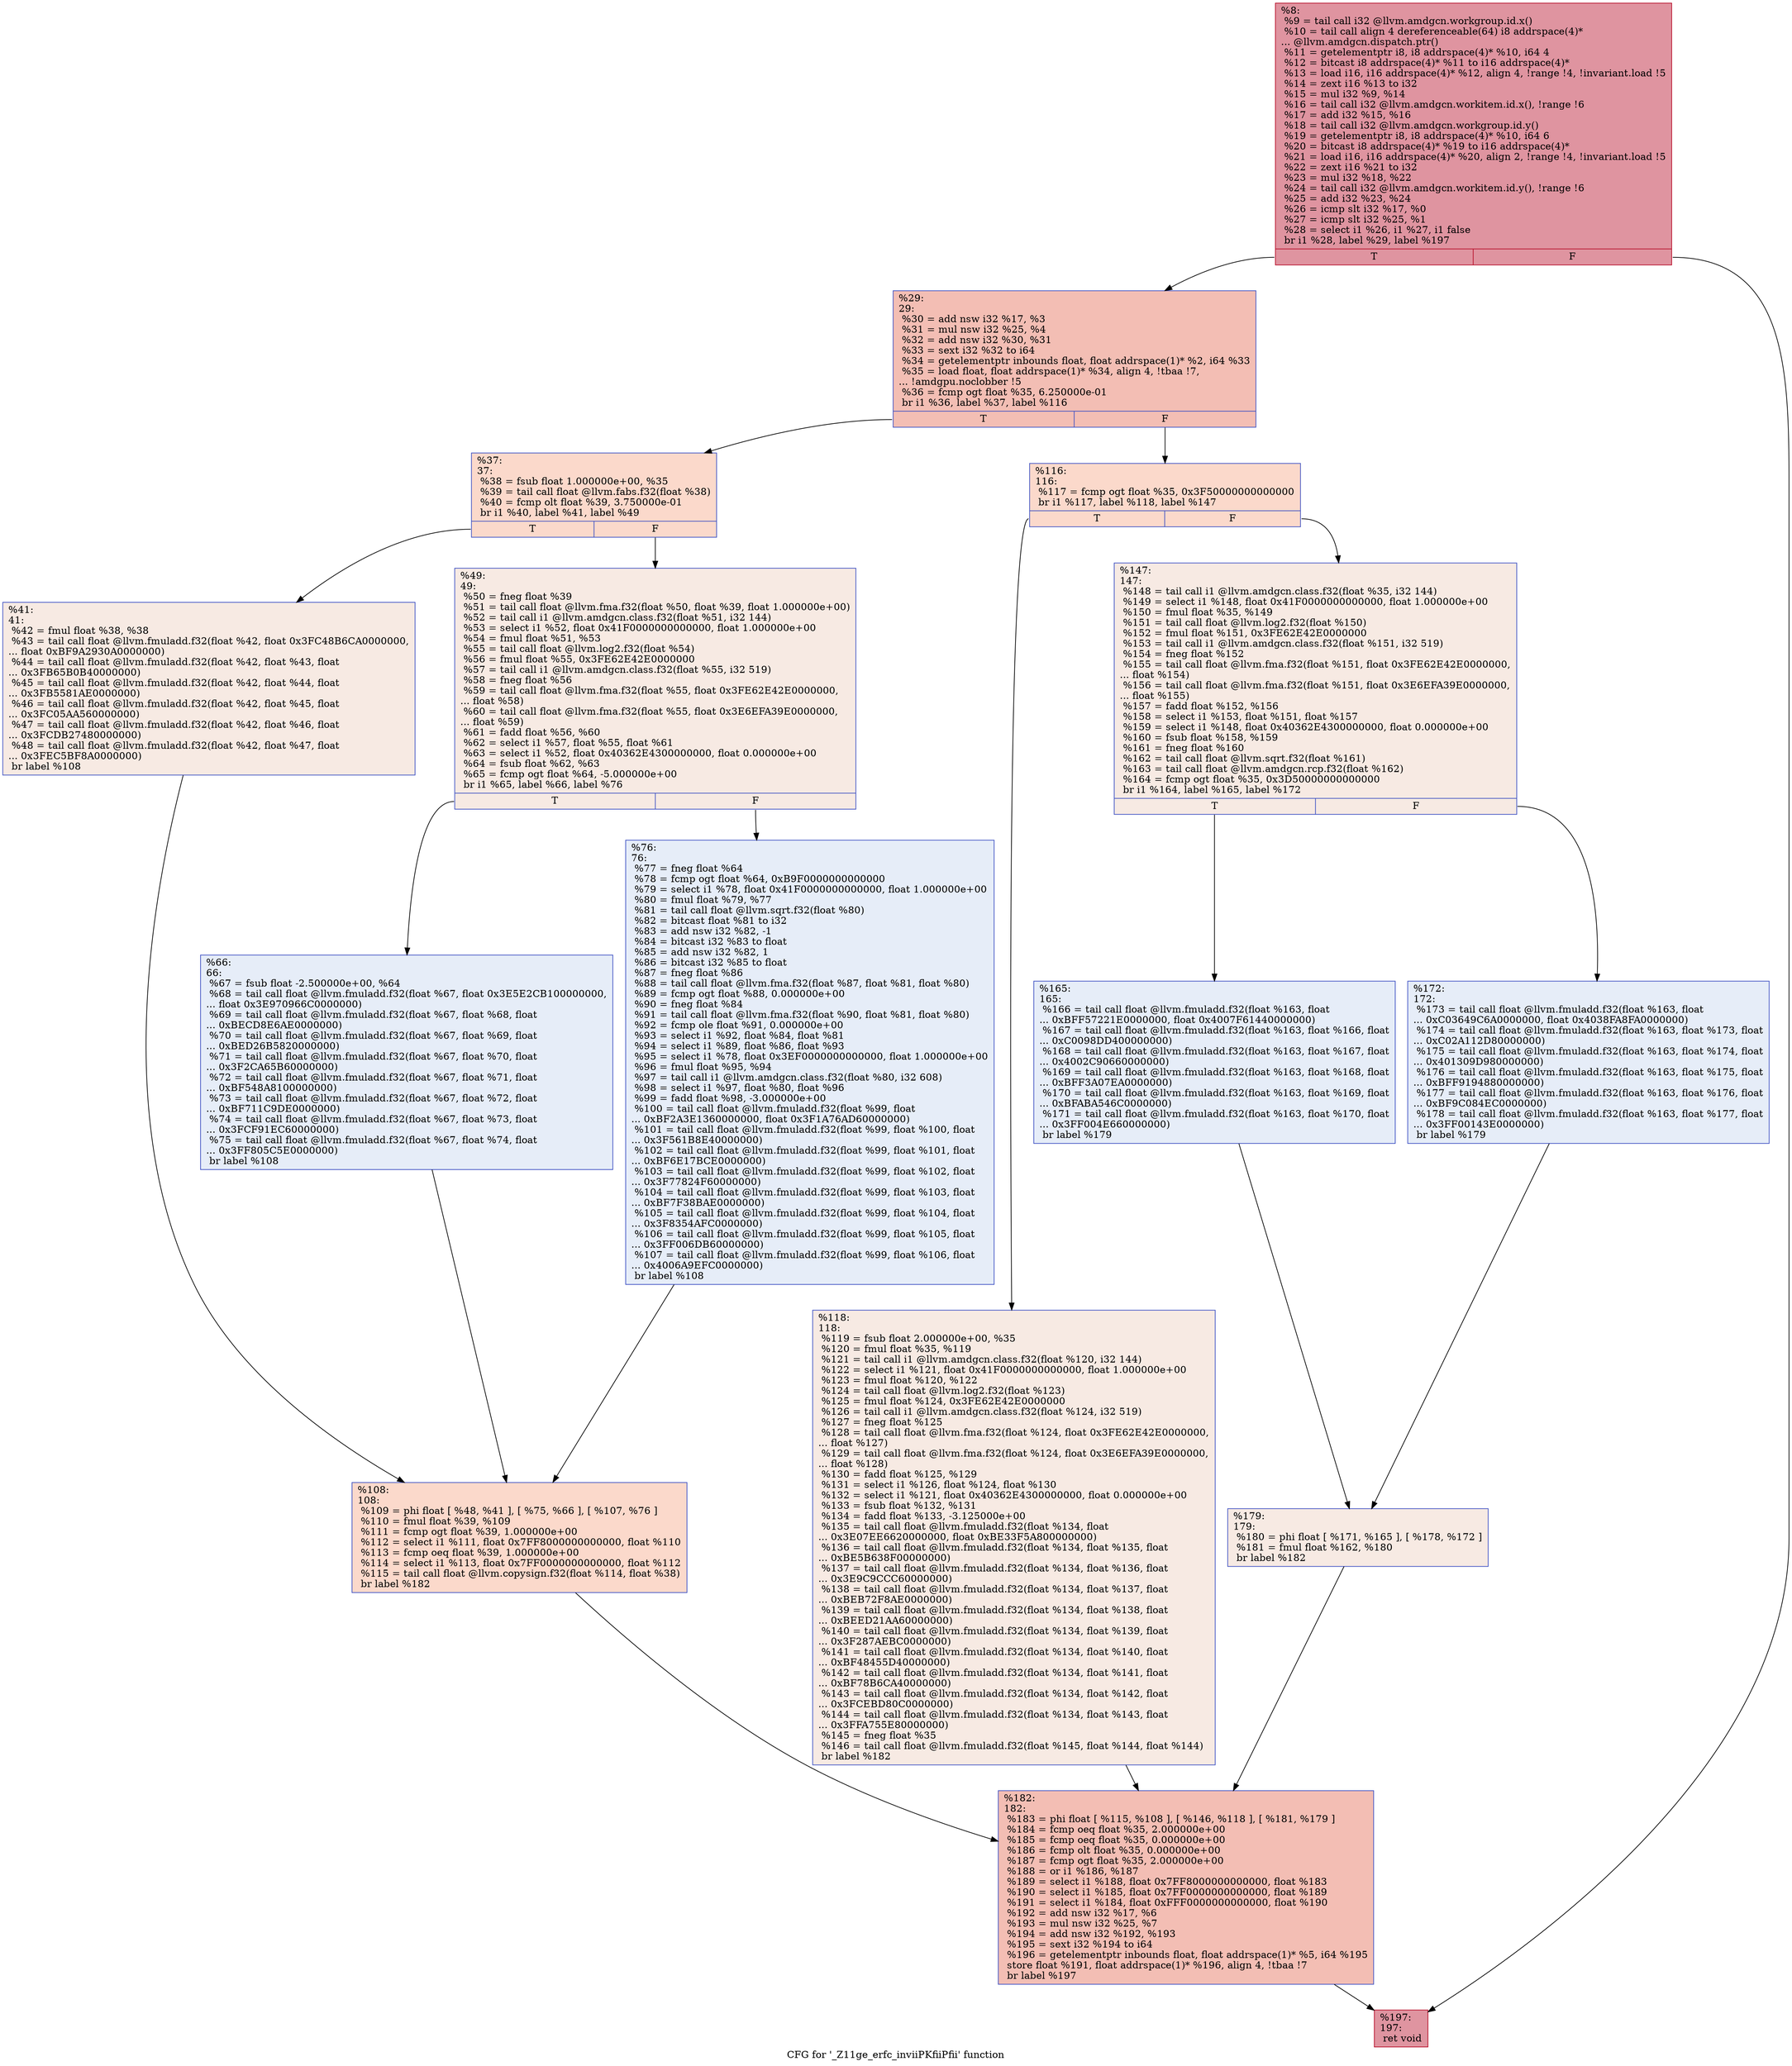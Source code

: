 digraph "CFG for '_Z11ge_erfc_inviiPKfiiPfii' function" {
	label="CFG for '_Z11ge_erfc_inviiPKfiiPfii' function";

	Node0x5654140 [shape=record,color="#b70d28ff", style=filled, fillcolor="#b70d2870",label="{%8:\l  %9 = tail call i32 @llvm.amdgcn.workgroup.id.x()\l  %10 = tail call align 4 dereferenceable(64) i8 addrspace(4)*\l... @llvm.amdgcn.dispatch.ptr()\l  %11 = getelementptr i8, i8 addrspace(4)* %10, i64 4\l  %12 = bitcast i8 addrspace(4)* %11 to i16 addrspace(4)*\l  %13 = load i16, i16 addrspace(4)* %12, align 4, !range !4, !invariant.load !5\l  %14 = zext i16 %13 to i32\l  %15 = mul i32 %9, %14\l  %16 = tail call i32 @llvm.amdgcn.workitem.id.x(), !range !6\l  %17 = add i32 %15, %16\l  %18 = tail call i32 @llvm.amdgcn.workgroup.id.y()\l  %19 = getelementptr i8, i8 addrspace(4)* %10, i64 6\l  %20 = bitcast i8 addrspace(4)* %19 to i16 addrspace(4)*\l  %21 = load i16, i16 addrspace(4)* %20, align 2, !range !4, !invariant.load !5\l  %22 = zext i16 %21 to i32\l  %23 = mul i32 %18, %22\l  %24 = tail call i32 @llvm.amdgcn.workitem.id.y(), !range !6\l  %25 = add i32 %23, %24\l  %26 = icmp slt i32 %17, %0\l  %27 = icmp slt i32 %25, %1\l  %28 = select i1 %26, i1 %27, i1 false\l  br i1 %28, label %29, label %197\l|{<s0>T|<s1>F}}"];
	Node0x5654140:s0 -> Node0x5657b80;
	Node0x5654140:s1 -> Node0x5657c10;
	Node0x5657b80 [shape=record,color="#3d50c3ff", style=filled, fillcolor="#e36c5570",label="{%29:\l29:                                               \l  %30 = add nsw i32 %17, %3\l  %31 = mul nsw i32 %25, %4\l  %32 = add nsw i32 %30, %31\l  %33 = sext i32 %32 to i64\l  %34 = getelementptr inbounds float, float addrspace(1)* %2, i64 %33\l  %35 = load float, float addrspace(1)* %34, align 4, !tbaa !7,\l... !amdgpu.noclobber !5\l  %36 = fcmp ogt float %35, 6.250000e-01\l  br i1 %36, label %37, label %116\l|{<s0>T|<s1>F}}"];
	Node0x5657b80:s0 -> Node0x5658e10;
	Node0x5657b80:s1 -> Node0x5658ea0;
	Node0x5658e10 [shape=record,color="#3d50c3ff", style=filled, fillcolor="#f7a88970",label="{%37:\l37:                                               \l  %38 = fsub float 1.000000e+00, %35\l  %39 = tail call float @llvm.fabs.f32(float %38)\l  %40 = fcmp olt float %39, 3.750000e-01\l  br i1 %40, label %41, label %49\l|{<s0>T|<s1>F}}"];
	Node0x5658e10:s0 -> Node0x5659300;
	Node0x5658e10:s1 -> Node0x5659390;
	Node0x5659300 [shape=record,color="#3d50c3ff", style=filled, fillcolor="#eed0c070",label="{%41:\l41:                                               \l  %42 = fmul float %38, %38\l  %43 = tail call float @llvm.fmuladd.f32(float %42, float 0x3FC48B6CA0000000,\l... float 0xBF9A2930A0000000)\l  %44 = tail call float @llvm.fmuladd.f32(float %42, float %43, float\l... 0x3FB65B0B40000000)\l  %45 = tail call float @llvm.fmuladd.f32(float %42, float %44, float\l... 0x3FB5581AE0000000)\l  %46 = tail call float @llvm.fmuladd.f32(float %42, float %45, float\l... 0x3FC05AA560000000)\l  %47 = tail call float @llvm.fmuladd.f32(float %42, float %46, float\l... 0x3FCDB27480000000)\l  %48 = tail call float @llvm.fmuladd.f32(float %42, float %47, float\l... 0x3FEC5BF8A0000000)\l  br label %108\l}"];
	Node0x5659300 -> Node0x5659ff0;
	Node0x5659390 [shape=record,color="#3d50c3ff", style=filled, fillcolor="#eed0c070",label="{%49:\l49:                                               \l  %50 = fneg float %39\l  %51 = tail call float @llvm.fma.f32(float %50, float %39, float 1.000000e+00)\l  %52 = tail call i1 @llvm.amdgcn.class.f32(float %51, i32 144)\l  %53 = select i1 %52, float 0x41F0000000000000, float 1.000000e+00\l  %54 = fmul float %51, %53\l  %55 = tail call float @llvm.log2.f32(float %54)\l  %56 = fmul float %55, 0x3FE62E42E0000000\l  %57 = tail call i1 @llvm.amdgcn.class.f32(float %55, i32 519)\l  %58 = fneg float %56\l  %59 = tail call float @llvm.fma.f32(float %55, float 0x3FE62E42E0000000,\l... float %58)\l  %60 = tail call float @llvm.fma.f32(float %55, float 0x3E6EFA39E0000000,\l... float %59)\l  %61 = fadd float %56, %60\l  %62 = select i1 %57, float %55, float %61\l  %63 = select i1 %52, float 0x40362E4300000000, float 0.000000e+00\l  %64 = fsub float %62, %63\l  %65 = fcmp ogt float %64, -5.000000e+00\l  br i1 %65, label %66, label %76\l|{<s0>T|<s1>F}}"];
	Node0x5659390:s0 -> Node0x5657fd0;
	Node0x5659390:s1 -> Node0x5658060;
	Node0x5657fd0 [shape=record,color="#3d50c3ff", style=filled, fillcolor="#c7d7f070",label="{%66:\l66:                                               \l  %67 = fsub float -2.500000e+00, %64\l  %68 = tail call float @llvm.fmuladd.f32(float %67, float 0x3E5E2CB100000000,\l... float 0x3E970966C0000000)\l  %69 = tail call float @llvm.fmuladd.f32(float %67, float %68, float\l... 0xBECD8E6AE0000000)\l  %70 = tail call float @llvm.fmuladd.f32(float %67, float %69, float\l... 0xBED26B5820000000)\l  %71 = tail call float @llvm.fmuladd.f32(float %67, float %70, float\l... 0x3F2CA65B60000000)\l  %72 = tail call float @llvm.fmuladd.f32(float %67, float %71, float\l... 0xBF548A8100000000)\l  %73 = tail call float @llvm.fmuladd.f32(float %67, float %72, float\l... 0xBF711C9DE0000000)\l  %74 = tail call float @llvm.fmuladd.f32(float %67, float %73, float\l... 0x3FCF91EC60000000)\l  %75 = tail call float @llvm.fmuladd.f32(float %67, float %74, float\l... 0x3FF805C5E0000000)\l  br label %108\l}"];
	Node0x5657fd0 -> Node0x5659ff0;
	Node0x5658060 [shape=record,color="#3d50c3ff", style=filled, fillcolor="#c7d7f070",label="{%76:\l76:                                               \l  %77 = fneg float %64\l  %78 = fcmp ogt float %64, 0xB9F0000000000000\l  %79 = select i1 %78, float 0x41F0000000000000, float 1.000000e+00\l  %80 = fmul float %79, %77\l  %81 = tail call float @llvm.sqrt.f32(float %80)\l  %82 = bitcast float %81 to i32\l  %83 = add nsw i32 %82, -1\l  %84 = bitcast i32 %83 to float\l  %85 = add nsw i32 %82, 1\l  %86 = bitcast i32 %85 to float\l  %87 = fneg float %86\l  %88 = tail call float @llvm.fma.f32(float %87, float %81, float %80)\l  %89 = fcmp ogt float %88, 0.000000e+00\l  %90 = fneg float %84\l  %91 = tail call float @llvm.fma.f32(float %90, float %81, float %80)\l  %92 = fcmp ole float %91, 0.000000e+00\l  %93 = select i1 %92, float %84, float %81\l  %94 = select i1 %89, float %86, float %93\l  %95 = select i1 %78, float 0x3EF0000000000000, float 1.000000e+00\l  %96 = fmul float %95, %94\l  %97 = tail call i1 @llvm.amdgcn.class.f32(float %80, i32 608)\l  %98 = select i1 %97, float %80, float %96\l  %99 = fadd float %98, -3.000000e+00\l  %100 = tail call float @llvm.fmuladd.f32(float %99, float\l... 0xBF2A3E1360000000, float 0x3F1A76AD60000000)\l  %101 = tail call float @llvm.fmuladd.f32(float %99, float %100, float\l... 0x3F561B8E40000000)\l  %102 = tail call float @llvm.fmuladd.f32(float %99, float %101, float\l... 0xBF6E17BCE0000000)\l  %103 = tail call float @llvm.fmuladd.f32(float %99, float %102, float\l... 0x3F77824F60000000)\l  %104 = tail call float @llvm.fmuladd.f32(float %99, float %103, float\l... 0xBF7F38BAE0000000)\l  %105 = tail call float @llvm.fmuladd.f32(float %99, float %104, float\l... 0x3F8354AFC0000000)\l  %106 = tail call float @llvm.fmuladd.f32(float %99, float %105, float\l... 0x3FF006DB60000000)\l  %107 = tail call float @llvm.fmuladd.f32(float %99, float %106, float\l... 0x4006A9EFC0000000)\l  br label %108\l}"];
	Node0x5658060 -> Node0x5659ff0;
	Node0x5659ff0 [shape=record,color="#3d50c3ff", style=filled, fillcolor="#f7a88970",label="{%108:\l108:                                              \l  %109 = phi float [ %48, %41 ], [ %75, %66 ], [ %107, %76 ]\l  %110 = fmul float %39, %109\l  %111 = fcmp ogt float %39, 1.000000e+00\l  %112 = select i1 %111, float 0x7FF8000000000000, float %110\l  %113 = fcmp oeq float %39, 1.000000e+00\l  %114 = select i1 %113, float 0x7FF0000000000000, float %112\l  %115 = tail call float @llvm.copysign.f32(float %114, float %38)\l  br label %182\l}"];
	Node0x5659ff0 -> Node0x565e690;
	Node0x5658ea0 [shape=record,color="#3d50c3ff", style=filled, fillcolor="#f7a88970",label="{%116:\l116:                                              \l  %117 = fcmp ogt float %35, 0x3F50000000000000\l  br i1 %117, label %118, label %147\l|{<s0>T|<s1>F}}"];
	Node0x5658ea0:s0 -> Node0x565e820;
	Node0x5658ea0:s1 -> Node0x565e8b0;
	Node0x565e820 [shape=record,color="#3d50c3ff", style=filled, fillcolor="#eed0c070",label="{%118:\l118:                                              \l  %119 = fsub float 2.000000e+00, %35\l  %120 = fmul float %35, %119\l  %121 = tail call i1 @llvm.amdgcn.class.f32(float %120, i32 144)\l  %122 = select i1 %121, float 0x41F0000000000000, float 1.000000e+00\l  %123 = fmul float %120, %122\l  %124 = tail call float @llvm.log2.f32(float %123)\l  %125 = fmul float %124, 0x3FE62E42E0000000\l  %126 = tail call i1 @llvm.amdgcn.class.f32(float %124, i32 519)\l  %127 = fneg float %125\l  %128 = tail call float @llvm.fma.f32(float %124, float 0x3FE62E42E0000000,\l... float %127)\l  %129 = tail call float @llvm.fma.f32(float %124, float 0x3E6EFA39E0000000,\l... float %128)\l  %130 = fadd float %125, %129\l  %131 = select i1 %126, float %124, float %130\l  %132 = select i1 %121, float 0x40362E4300000000, float 0.000000e+00\l  %133 = fsub float %132, %131\l  %134 = fadd float %133, -3.125000e+00\l  %135 = tail call float @llvm.fmuladd.f32(float %134, float\l... 0x3E07EE6620000000, float 0xBE33F5A800000000)\l  %136 = tail call float @llvm.fmuladd.f32(float %134, float %135, float\l... 0xBE5B638F00000000)\l  %137 = tail call float @llvm.fmuladd.f32(float %134, float %136, float\l... 0x3E9C9CCC60000000)\l  %138 = tail call float @llvm.fmuladd.f32(float %134, float %137, float\l... 0xBEB72F8AE0000000)\l  %139 = tail call float @llvm.fmuladd.f32(float %134, float %138, float\l... 0xBEED21AA60000000)\l  %140 = tail call float @llvm.fmuladd.f32(float %134, float %139, float\l... 0x3F287AEBC0000000)\l  %141 = tail call float @llvm.fmuladd.f32(float %134, float %140, float\l... 0xBF48455D40000000)\l  %142 = tail call float @llvm.fmuladd.f32(float %134, float %141, float\l... 0xBF78B6CA40000000)\l  %143 = tail call float @llvm.fmuladd.f32(float %134, float %142, float\l... 0x3FCEBD80C0000000)\l  %144 = tail call float @llvm.fmuladd.f32(float %134, float %143, float\l... 0x3FFA755E80000000)\l  %145 = fneg float %35\l  %146 = tail call float @llvm.fmuladd.f32(float %145, float %144, float %144)\l  br label %182\l}"];
	Node0x565e820 -> Node0x565e690;
	Node0x565e8b0 [shape=record,color="#3d50c3ff", style=filled, fillcolor="#eed0c070",label="{%147:\l147:                                              \l  %148 = tail call i1 @llvm.amdgcn.class.f32(float %35, i32 144)\l  %149 = select i1 %148, float 0x41F0000000000000, float 1.000000e+00\l  %150 = fmul float %35, %149\l  %151 = tail call float @llvm.log2.f32(float %150)\l  %152 = fmul float %151, 0x3FE62E42E0000000\l  %153 = tail call i1 @llvm.amdgcn.class.f32(float %151, i32 519)\l  %154 = fneg float %152\l  %155 = tail call float @llvm.fma.f32(float %151, float 0x3FE62E42E0000000,\l... float %154)\l  %156 = tail call float @llvm.fma.f32(float %151, float 0x3E6EFA39E0000000,\l... float %155)\l  %157 = fadd float %152, %156\l  %158 = select i1 %153, float %151, float %157\l  %159 = select i1 %148, float 0x40362E4300000000, float 0.000000e+00\l  %160 = fsub float %158, %159\l  %161 = fneg float %160\l  %162 = tail call float @llvm.sqrt.f32(float %161)\l  %163 = tail call float @llvm.amdgcn.rcp.f32(float %162)\l  %164 = fcmp ogt float %35, 0x3D50000000000000\l  br i1 %164, label %165, label %172\l|{<s0>T|<s1>F}}"];
	Node0x565e8b0:s0 -> Node0x5662330;
	Node0x565e8b0:s1 -> Node0x56623c0;
	Node0x5662330 [shape=record,color="#3d50c3ff", style=filled, fillcolor="#c7d7f070",label="{%165:\l165:                                              \l  %166 = tail call float @llvm.fmuladd.f32(float %163, float\l... 0xBFF57221E0000000, float 0x4007F61440000000)\l  %167 = tail call float @llvm.fmuladd.f32(float %163, float %166, float\l... 0xC0098DD400000000)\l  %168 = tail call float @llvm.fmuladd.f32(float %163, float %167, float\l... 0x4002C90660000000)\l  %169 = tail call float @llvm.fmuladd.f32(float %163, float %168, float\l... 0xBFF3A07EA0000000)\l  %170 = tail call float @llvm.fmuladd.f32(float %163, float %169, float\l... 0xBFABA546C0000000)\l  %171 = tail call float @llvm.fmuladd.f32(float %163, float %170, float\l... 0x3FF004E660000000)\l  br label %179\l}"];
	Node0x5662330 -> Node0x5662e50;
	Node0x56623c0 [shape=record,color="#3d50c3ff", style=filled, fillcolor="#c7d7f070",label="{%172:\l172:                                              \l  %173 = tail call float @llvm.fmuladd.f32(float %163, float\l... 0xC03649C6A0000000, float 0x4038FA8FA0000000)\l  %174 = tail call float @llvm.fmuladd.f32(float %163, float %173, float\l... 0xC02A112D80000000)\l  %175 = tail call float @llvm.fmuladd.f32(float %163, float %174, float\l... 0x401309D980000000)\l  %176 = tail call float @llvm.fmuladd.f32(float %163, float %175, float\l... 0xBFF9194880000000)\l  %177 = tail call float @llvm.fmuladd.f32(float %163, float %176, float\l... 0xBF9C084EC0000000)\l  %178 = tail call float @llvm.fmuladd.f32(float %163, float %177, float\l... 0x3FF00143E0000000)\l  br label %179\l}"];
	Node0x56623c0 -> Node0x5662e50;
	Node0x5662e50 [shape=record,color="#3d50c3ff", style=filled, fillcolor="#eed0c070",label="{%179:\l179:                                              \l  %180 = phi float [ %171, %165 ], [ %178, %172 ]\l  %181 = fmul float %162, %180\l  br label %182\l}"];
	Node0x5662e50 -> Node0x565e690;
	Node0x565e690 [shape=record,color="#3d50c3ff", style=filled, fillcolor="#e36c5570",label="{%182:\l182:                                              \l  %183 = phi float [ %115, %108 ], [ %146, %118 ], [ %181, %179 ]\l  %184 = fcmp oeq float %35, 2.000000e+00\l  %185 = fcmp oeq float %35, 0.000000e+00\l  %186 = fcmp olt float %35, 0.000000e+00\l  %187 = fcmp ogt float %35, 2.000000e+00\l  %188 = or i1 %186, %187\l  %189 = select i1 %188, float 0x7FF8000000000000, float %183\l  %190 = select i1 %185, float 0x7FF0000000000000, float %189\l  %191 = select i1 %184, float 0xFFF0000000000000, float %190\l  %192 = add nsw i32 %17, %6\l  %193 = mul nsw i32 %25, %7\l  %194 = add nsw i32 %192, %193\l  %195 = sext i32 %194 to i64\l  %196 = getelementptr inbounds float, float addrspace(1)* %5, i64 %195\l  store float %191, float addrspace(1)* %196, align 4, !tbaa !7\l  br label %197\l}"];
	Node0x565e690 -> Node0x5657c10;
	Node0x5657c10 [shape=record,color="#b70d28ff", style=filled, fillcolor="#b70d2870",label="{%197:\l197:                                              \l  ret void\l}"];
}
